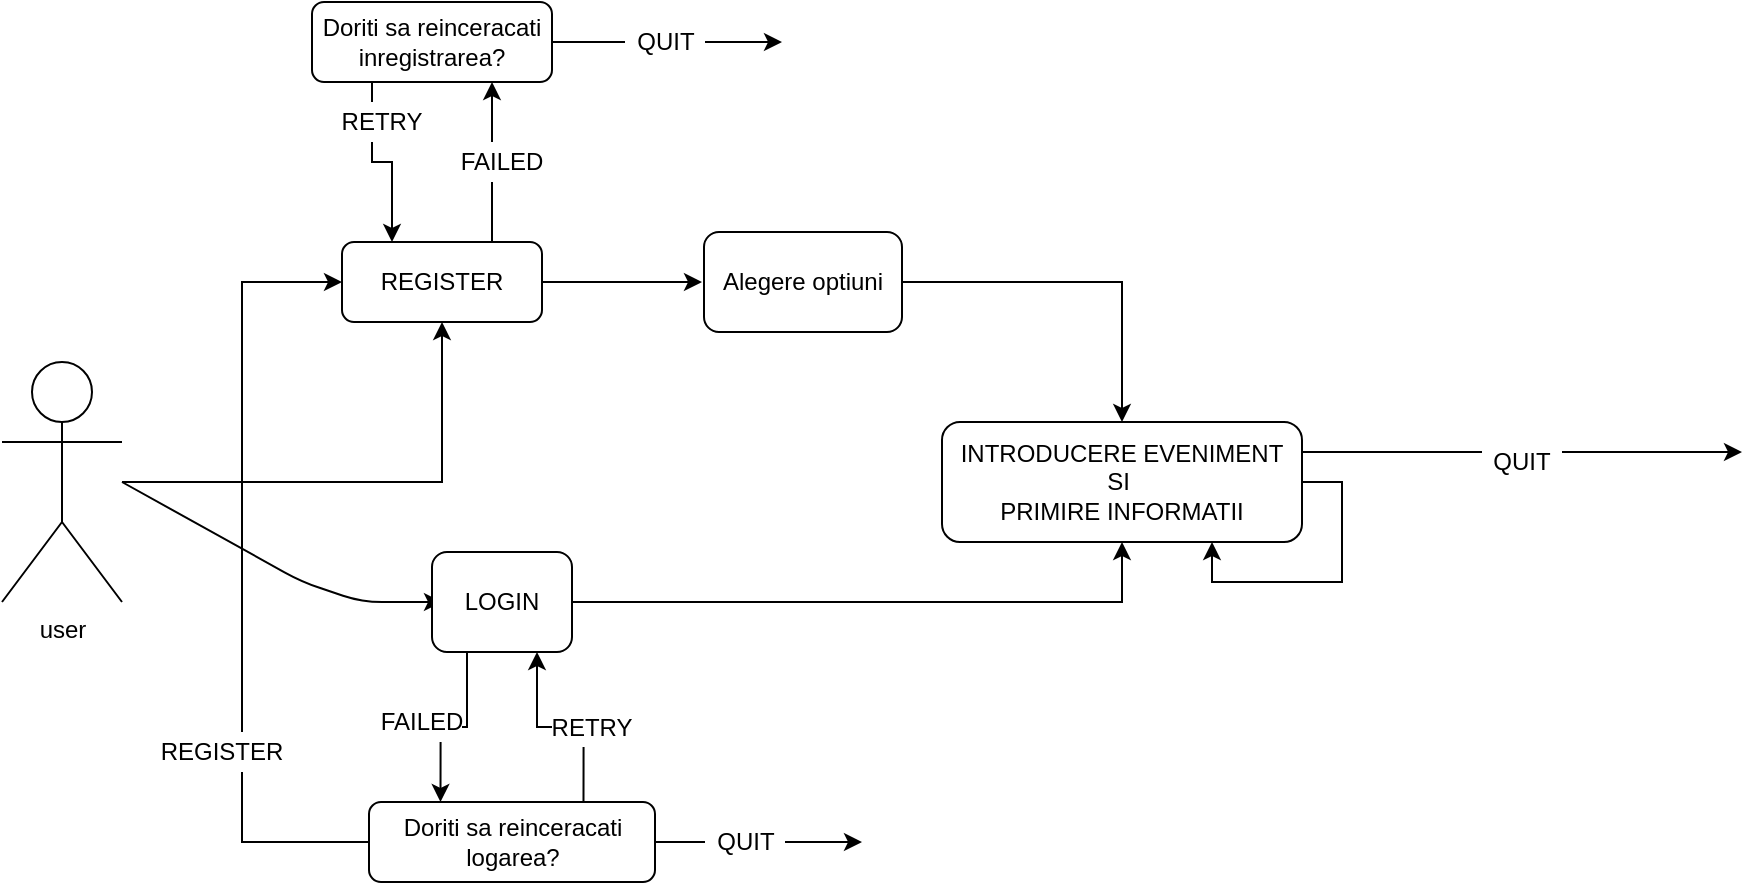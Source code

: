 <mxfile version="12.3.8" type="device" pages="1"><diagram name="Page-1" id="74e2e168-ea6b-b213-b513-2b3c1d86103e"><mxGraphModel dx="1038" dy="531" grid="1" gridSize="10" guides="1" tooltips="1" connect="1" arrows="1" fold="1" page="1" pageScale="1" pageWidth="1100" pageHeight="850" background="#ffffff" math="0" shadow="0"><root><mxCell id="0"/><mxCell id="1" parent="0"/><mxCell id="CkWtgVEAr4NLq9E3MZig-19" value="" style="edgeStyle=orthogonalEdgeStyle;rounded=0;orthogonalLoop=1;jettySize=auto;html=1;entryX=0.5;entryY=1;entryDx=0;entryDy=0;" parent="1" source="CkWtgVEAr4NLq9E3MZig-11" target="CkWtgVEAr4NLq9E3MZig-21" edge="1"><mxGeometry relative="1" as="geometry"><mxPoint x="300" y="200" as="targetPoint"/></mxGeometry></mxCell><mxCell id="CkWtgVEAr4NLq9E3MZig-11" value="user" style="shape=umlActor;verticalLabelPosition=bottom;labelBackgroundColor=#ffffff;verticalAlign=top;html=1;outlineConnect=0;" parent="1" vertex="1"><mxGeometry x="80" y="230" width="60" height="120" as="geometry"/></mxCell><mxCell id="CkWtgVEAr4NLq9E3MZig-20" value="" style="endArrow=classic;html=1;" parent="1" edge="1"><mxGeometry width="50" height="50" relative="1" as="geometry"><mxPoint x="140" y="290" as="sourcePoint"/><mxPoint x="300" y="350" as="targetPoint"/><Array as="points"><mxPoint x="230" y="340"/><mxPoint x="260" y="350"/></Array></mxGeometry></mxCell><mxCell id="CkWtgVEAr4NLq9E3MZig-30" style="edgeStyle=orthogonalEdgeStyle;rounded=0;orthogonalLoop=1;jettySize=auto;html=1;exitX=1;exitY=0.5;exitDx=0;exitDy=0;" parent="1" source="CkWtgVEAr4NLq9E3MZig-21" edge="1"><mxGeometry relative="1" as="geometry"><mxPoint x="430" y="190" as="targetPoint"/></mxGeometry></mxCell><mxCell id="CkWtgVEAr4NLq9E3MZig-53" style="edgeStyle=orthogonalEdgeStyle;rounded=0;orthogonalLoop=1;jettySize=auto;html=1;exitX=0.75;exitY=0;exitDx=0;exitDy=0;entryX=0.75;entryY=1;entryDx=0;entryDy=0;" parent="1" source="CkWtgVEAr4NLq9E3MZig-21" target="CkWtgVEAr4NLq9E3MZig-52" edge="1"><mxGeometry relative="1" as="geometry"/></mxCell><mxCell id="CkWtgVEAr4NLq9E3MZig-21" value="REGISTER" style="rounded=1;whiteSpace=wrap;html=1;" parent="1" vertex="1"><mxGeometry x="250" y="170" width="100" height="40" as="geometry"/></mxCell><mxCell id="CkWtgVEAr4NLq9E3MZig-29" style="edgeStyle=orthogonalEdgeStyle;rounded=0;orthogonalLoop=1;jettySize=auto;html=1;exitX=1;exitY=0.5;exitDx=0;exitDy=0;entryX=0.5;entryY=1;entryDx=0;entryDy=0;" parent="1" source="CkWtgVEAr4NLq9E3MZig-22" target="CkWtgVEAr4NLq9E3MZig-33" edge="1"><mxGeometry relative="1" as="geometry"><mxPoint x="600" y="320" as="targetPoint"/><Array as="points"><mxPoint x="640" y="350"/></Array></mxGeometry></mxCell><mxCell id="CkWtgVEAr4NLq9E3MZig-44" style="edgeStyle=orthogonalEdgeStyle;rounded=0;orthogonalLoop=1;jettySize=auto;html=1;exitX=0.25;exitY=1;exitDx=0;exitDy=0;entryX=0.25;entryY=0;entryDx=0;entryDy=0;" parent="1" source="CkWtgVEAr4NLq9E3MZig-22" target="CkWtgVEAr4NLq9E3MZig-25" edge="1"><mxGeometry relative="1" as="geometry"/></mxCell><mxCell id="CkWtgVEAr4NLq9E3MZig-22" value="LOGIN" style="rounded=1;whiteSpace=wrap;html=1;" parent="1" vertex="1"><mxGeometry x="295" y="325" width="70" height="50" as="geometry"/></mxCell><mxCell id="CkWtgVEAr4NLq9E3MZig-43" style="edgeStyle=orthogonalEdgeStyle;rounded=0;orthogonalLoop=1;jettySize=auto;html=1;exitX=0.75;exitY=0;exitDx=0;exitDy=0;entryX=0.75;entryY=1;entryDx=0;entryDy=0;" parent="1" source="CkWtgVEAr4NLq9E3MZig-25" target="CkWtgVEAr4NLq9E3MZig-22" edge="1"><mxGeometry relative="1" as="geometry"/></mxCell><mxCell id="CkWtgVEAr4NLq9E3MZig-68" style="edgeStyle=orthogonalEdgeStyle;rounded=0;orthogonalLoop=1;jettySize=auto;html=1;exitX=1;exitY=0.5;exitDx=0;exitDy=0;" parent="1" source="CkWtgVEAr4NLq9E3MZig-25" edge="1"><mxGeometry relative="1" as="geometry"><mxPoint x="510" y="470" as="targetPoint"/></mxGeometry></mxCell><mxCell id="CkWtgVEAr4NLq9E3MZig-69" style="edgeStyle=orthogonalEdgeStyle;rounded=0;orthogonalLoop=1;jettySize=auto;html=1;exitX=0;exitY=0.5;exitDx=0;exitDy=0;entryX=0;entryY=0.5;entryDx=0;entryDy=0;" parent="1" source="CkWtgVEAr4NLq9E3MZig-25" target="CkWtgVEAr4NLq9E3MZig-21" edge="1"><mxGeometry relative="1" as="geometry"><Array as="points"><mxPoint x="200" y="470"/><mxPoint x="200" y="190"/></Array></mxGeometry></mxCell><mxCell id="CkWtgVEAr4NLq9E3MZig-25" value="Doriti sa reinceracati logarea?" style="rounded=1;whiteSpace=wrap;html=1;" parent="1" vertex="1"><mxGeometry x="263.5" y="450" width="143" height="40" as="geometry"/></mxCell><mxCell id="CkWtgVEAr4NLq9E3MZig-32" style="edgeStyle=orthogonalEdgeStyle;rounded=0;orthogonalLoop=1;jettySize=auto;html=1;exitX=1;exitY=0.5;exitDx=0;exitDy=0;entryX=0.5;entryY=0;entryDx=0;entryDy=0;" parent="1" source="CkWtgVEAr4NLq9E3MZig-31" target="CkWtgVEAr4NLq9E3MZig-33" edge="1"><mxGeometry relative="1" as="geometry"><mxPoint x="600" y="250" as="targetPoint"/></mxGeometry></mxCell><mxCell id="CkWtgVEAr4NLq9E3MZig-31" value="&lt;font style=&quot;font-size: 12px&quot;&gt;Alegere optiuni&lt;/font&gt;" style="rounded=1;whiteSpace=wrap;html=1;" parent="1" vertex="1"><mxGeometry x="431" y="165" width="99" height="50" as="geometry"/></mxCell><mxCell id="CkWtgVEAr4NLq9E3MZig-55" style="edgeStyle=orthogonalEdgeStyle;rounded=0;orthogonalLoop=1;jettySize=auto;html=1;exitX=1;exitY=0.25;exitDx=0;exitDy=0;" parent="1" source="CkWtgVEAr4NLq9E3MZig-33" edge="1"><mxGeometry relative="1" as="geometry"><mxPoint x="950" y="275" as="targetPoint"/></mxGeometry></mxCell><mxCell id="CkWtgVEAr4NLq9E3MZig-33" value="INTRODUCERE EVENIMENT SI&amp;nbsp;&lt;br&gt;PRIMIRE INFORMATII" style="rounded=1;whiteSpace=wrap;html=1;" parent="1" vertex="1"><mxGeometry x="550" y="260" width="180" height="60" as="geometry"/></mxCell><mxCell id="CkWtgVEAr4NLq9E3MZig-34" style="edgeStyle=orthogonalEdgeStyle;rounded=0;orthogonalLoop=1;jettySize=auto;html=1;exitX=1;exitY=0.5;exitDx=0;exitDy=0;entryX=0.75;entryY=1;entryDx=0;entryDy=0;" parent="1" source="CkWtgVEAr4NLq9E3MZig-33" target="CkWtgVEAr4NLq9E3MZig-33" edge="1"><mxGeometry relative="1" as="geometry"/></mxCell><mxCell id="CkWtgVEAr4NLq9E3MZig-39" value="FAILED&lt;br&gt;" style="text;html=1;strokeColor=none;fillColor=#ffffff;align=center;verticalAlign=middle;whiteSpace=wrap;rounded=0;" parent="1" vertex="1"><mxGeometry x="270" y="400" width="40" height="20" as="geometry"/></mxCell><mxCell id="CkWtgVEAr4NLq9E3MZig-40" value="RETRY" style="text;html=1;strokeColor=none;fillColor=#ffffff;align=center;verticalAlign=middle;whiteSpace=wrap;rounded=0;" parent="1" vertex="1"><mxGeometry x="355" y="402.5" width="40" height="20" as="geometry"/></mxCell><mxCell id="CkWtgVEAr4NLq9E3MZig-47" value="QUIT" style="text;html=1;strokeColor=none;fillColor=#ffffff;align=center;verticalAlign=middle;whiteSpace=wrap;rounded=0;" parent="1" vertex="1"><mxGeometry x="431.5" y="460" width="40" height="20" as="geometry"/></mxCell><mxCell id="CkWtgVEAr4NLq9E3MZig-50" value="REGISTER&lt;br&gt;" style="text;html=1;strokeColor=none;fillColor=#ffffff;align=center;verticalAlign=middle;whiteSpace=wrap;rounded=0;" parent="1" vertex="1"><mxGeometry x="170" y="415" width="40" height="20" as="geometry"/></mxCell><mxCell id="CkWtgVEAr4NLq9E3MZig-54" style="edgeStyle=orthogonalEdgeStyle;rounded=0;orthogonalLoop=1;jettySize=auto;html=1;exitX=0.25;exitY=1;exitDx=0;exitDy=0;entryX=0.25;entryY=0;entryDx=0;entryDy=0;" parent="1" source="CkWtgVEAr4NLq9E3MZig-52" target="CkWtgVEAr4NLq9E3MZig-21" edge="1"><mxGeometry relative="1" as="geometry"/></mxCell><mxCell id="CkWtgVEAr4NLq9E3MZig-62" style="edgeStyle=orthogonalEdgeStyle;rounded=0;orthogonalLoop=1;jettySize=auto;html=1;exitX=1;exitY=0.5;exitDx=0;exitDy=0;" parent="1" source="CkWtgVEAr4NLq9E3MZig-52" edge="1"><mxGeometry relative="1" as="geometry"><mxPoint x="470" y="70" as="targetPoint"/></mxGeometry></mxCell><mxCell id="CkWtgVEAr4NLq9E3MZig-52" value="&lt;span style=&quot;white-space: normal&quot;&gt;Doriti sa reinceracati inregistrarea?&lt;/span&gt;" style="rounded=1;whiteSpace=wrap;html=1;" parent="1" vertex="1"><mxGeometry x="235" y="50" width="120" height="40" as="geometry"/></mxCell><mxCell id="CkWtgVEAr4NLq9E3MZig-56" value="QUIT" style="text;html=1;strokeColor=none;fillColor=#ffffff;align=center;verticalAlign=middle;whiteSpace=wrap;rounded=0;" parent="1" vertex="1"><mxGeometry x="820" y="270" width="40" height="20" as="geometry"/></mxCell><mxCell id="CkWtgVEAr4NLq9E3MZig-61" value="QUIT" style="text;html=1;strokeColor=none;fillColor=#ffffff;align=center;verticalAlign=middle;whiteSpace=wrap;rounded=0;" parent="1" vertex="1"><mxGeometry x="391.5" y="60" width="40" height="20" as="geometry"/></mxCell><mxCell id="CkWtgVEAr4NLq9E3MZig-63" value="RETRY" style="text;html=1;strokeColor=none;fillColor=#ffffff;align=center;verticalAlign=middle;whiteSpace=wrap;rounded=0;" parent="1" vertex="1"><mxGeometry x="250" y="100" width="40" height="20" as="geometry"/></mxCell><mxCell id="CkWtgVEAr4NLq9E3MZig-64" value="FAILED&lt;br&gt;" style="text;html=1;strokeColor=none;fillColor=#ffffff;align=center;verticalAlign=middle;whiteSpace=wrap;rounded=0;" parent="1" vertex="1"><mxGeometry x="310" y="120" width="40" height="20" as="geometry"/></mxCell></root></mxGraphModel></diagram></mxfile>